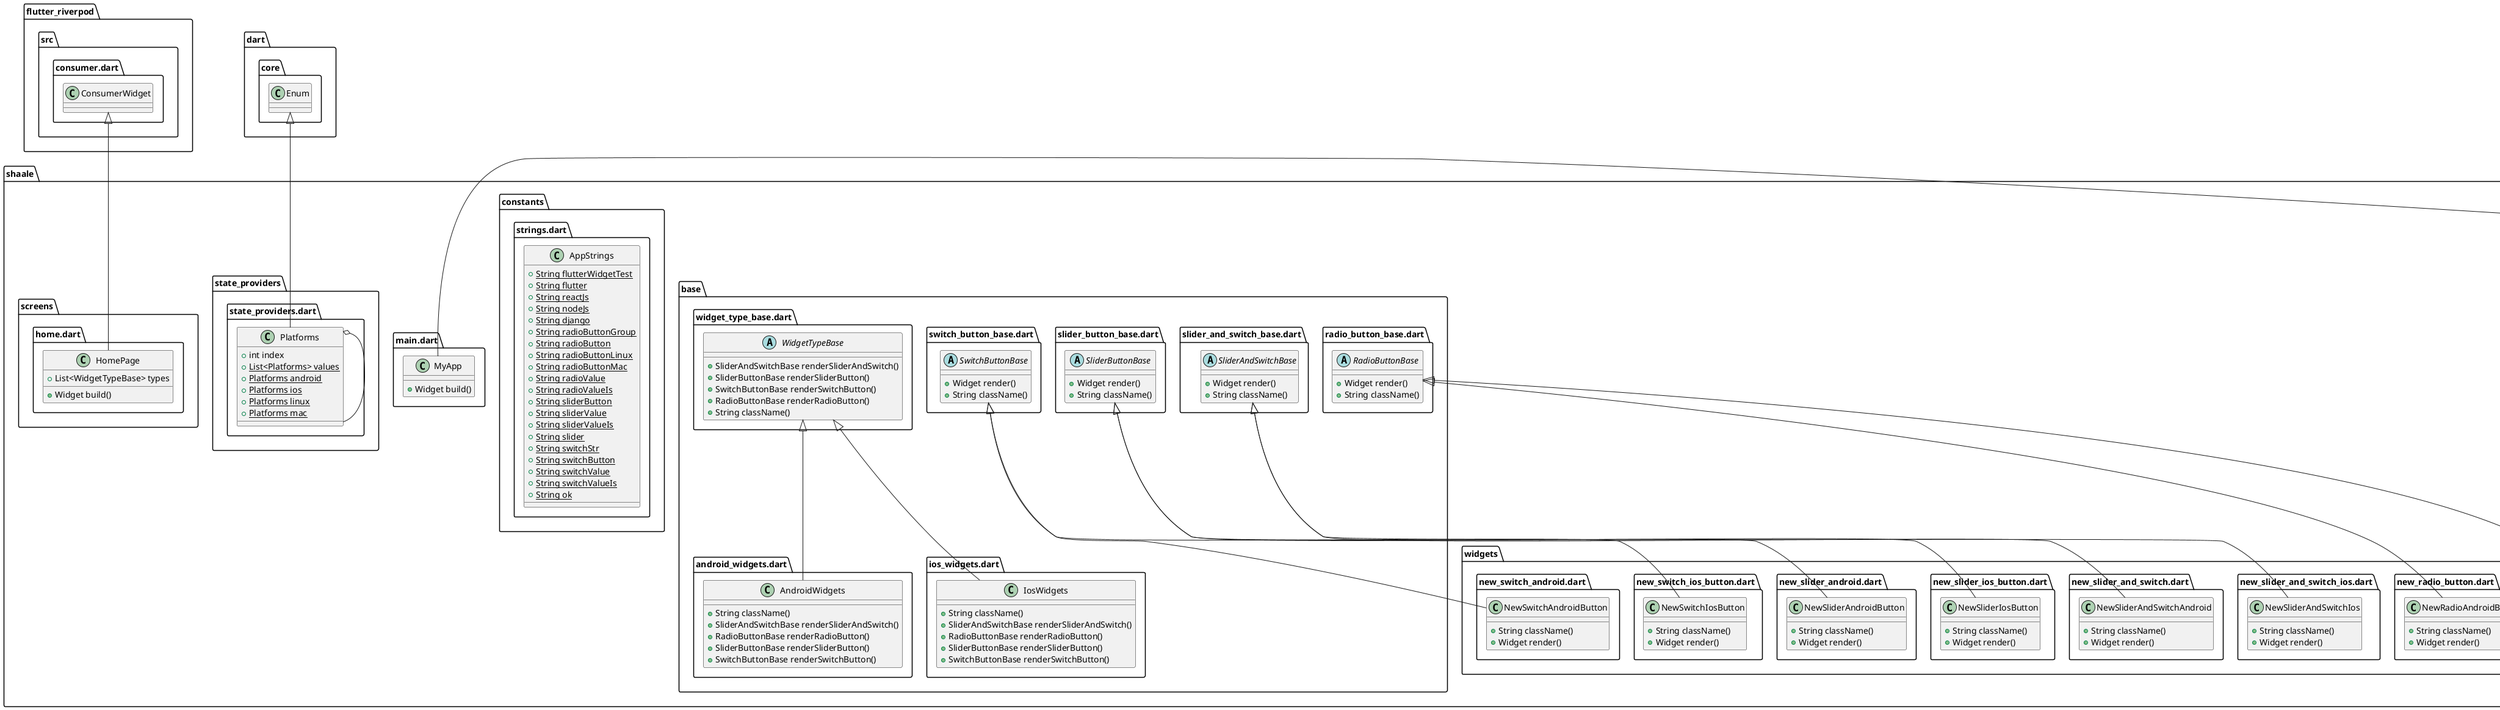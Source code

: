 @startuml
set namespaceSeparator ::

class "shaale::base::android_widgets.dart::AndroidWidgets" {
  +String className()
  +SliderAndSwitchBase renderSliderAndSwitch()
  +RadioButtonBase renderRadioButton()
  +SliderButtonBase renderSliderButton()
  +SwitchButtonBase renderSwitchButton()
}

"shaale::base::widget_type_base.dart::WidgetTypeBase" <|-- "shaale::base::android_widgets.dart::AndroidWidgets"

class "shaale::base::ios_widgets.dart::IosWidgets" {
  +String className()
  +SliderAndSwitchBase renderSliderAndSwitch()
  +RadioButtonBase renderRadioButton()
  +SliderButtonBase renderSliderButton()
  +SwitchButtonBase renderSwitchButton()
}

"shaale::base::widget_type_base.dart::WidgetTypeBase" <|-- "shaale::base::ios_widgets.dart::IosWidgets"

abstract class "shaale::base::radio_button_base.dart::RadioButtonBase" {
  +Widget render()
  +String className()
}

abstract class "shaale::base::slider_and_switch_base.dart::SliderAndSwitchBase" {
  +Widget render()
  +String className()
}

abstract class "shaale::base::slider_button_base.dart::SliderButtonBase" {
  +Widget render()
  +String className()
}

abstract class "shaale::base::switch_button_base.dart::SwitchButtonBase" {
  +Widget render()
  +String className()
}

abstract class "shaale::base::widget_type_base.dart::WidgetTypeBase" {
  +SliderAndSwitchBase renderSliderAndSwitch()
  +SliderButtonBase renderSliderButton()
  +SwitchButtonBase renderSwitchButton()
  +RadioButtonBase renderRadioButton()
  +String className()
}

class "shaale::constants::strings.dart::AppStrings" {
  {static} +String flutterWidgetTest
  {static} +String flutter
  {static} +String reactJs
  {static} +String nodeJs
  {static} +String django
  {static} +String radioButtonGroup
  {static} +String radioButton
  {static} +String radioButtonLinux
  {static} +String radioButtonMac
  {static} +String radioValue
  {static} +String radioValueIs
  {static} +String sliderButton
  {static} +String sliderValue
  {static} +String sliderValueIs
  {static} +String slider
  {static} +String switchStr
  {static} +String switchButton
  {static} +String switchValue
  {static} +String switchValueIs
  {static} +String ok
}

class "shaale::main.dart::MyApp" {
  +Widget build()
}

"flutter::src::widgets::framework.dart::StatelessWidget" <|-- "shaale::main.dart::MyApp"

class "shaale::screens::home.dart::HomePage" {
  +List<WidgetTypeBase> types
  +Widget build()
}

"flutter_riverpod::src::consumer.dart::ConsumerWidget" <|-- "shaale::screens::home.dart::HomePage"

class "shaale::state_providers::state_providers.dart::Platforms" {
  +int index
  {static} +List<Platforms> values
  {static} +Platforms android
  {static} +Platforms ios
  {static} +Platforms linux
  {static} +Platforms mac
}

"shaale::state_providers::state_providers.dart::Platforms" o-- "shaale::state_providers::state_providers.dart::Platforms"
"dart::core::Enum" <|-- "shaale::state_providers::state_providers.dart::Platforms"

class "shaale::widgets::buttons.dart::OutlineSwitchButtonWidget" {
  +Widget build()
}

"flutter::src::widgets::framework.dart::StatelessWidget" <|-- "shaale::widgets::buttons.dart::OutlineSwitchButtonWidget"

class "shaale::widgets::buttons.dart::CupertinoSwicthButtonWidget" {
  +Widget build()
}

"flutter::src::widgets::framework.dart::StatelessWidget" <|-- "shaale::widgets::buttons.dart::CupertinoSwicthButtonWidget"

class "shaale::widgets::buttons.dart::CupertinoSliderButton" {
  +Widget build()
}

"flutter::src::widgets::framework.dart::StatelessWidget" <|-- "shaale::widgets::buttons.dart::CupertinoSliderButton"

class "shaale::widgets::buttons.dart::TextSliderButton" {
  +Widget build()
}

"flutter::src::widgets::framework.dart::StatelessWidget" <|-- "shaale::widgets::buttons.dart::TextSliderButton"

class "shaale::widgets::buttons.dart::AndroidRadioButton" {
  +Widget build()
}

"flutter::src::widgets::framework.dart::StatelessWidget" <|-- "shaale::widgets::buttons.dart::AndroidRadioButton"

class "shaale::widgets::buttons.dart::IosRadioButton" {
  +Widget build()
}

"flutter::src::widgets::framework.dart::StatelessWidget" <|-- "shaale::widgets::buttons.dart::IosRadioButton"

class "shaale::widgets::new_radio_button.dart::NewRadioAndroidButton" {
  +String className()
  +Widget render()
}

"shaale::base::radio_button_base.dart::RadioButtonBase" <|-- "shaale::widgets::new_radio_button.dart::NewRadioAndroidButton"

class "shaale::widgets::new_radio_ios_button.dart::NewRadioIosButton" {
  +String className()
  +Widget render()
}

"shaale::base::radio_button_base.dart::RadioButtonBase" <|-- "shaale::widgets::new_radio_ios_button.dart::NewRadioIosButton"

class "shaale::widgets::new_slider_android.dart::NewSliderAndroidButton" {
  +String className()
  +Widget render()
}

"shaale::base::slider_button_base.dart::SliderButtonBase" <|-- "shaale::widgets::new_slider_android.dart::NewSliderAndroidButton"

class "shaale::widgets::new_slider_and_switch.dart::NewSliderAndSwitchAndroid" {
  +String className()
  +Widget render()
}

"shaale::base::slider_and_switch_base.dart::SliderAndSwitchBase" <|-- "shaale::widgets::new_slider_and_switch.dart::NewSliderAndSwitchAndroid"

class "shaale::widgets::new_slider_and_switch_ios.dart::NewSliderAndSwitchIos" {
  +String className()
  +Widget render()
}

"shaale::base::slider_and_switch_base.dart::SliderAndSwitchBase" <|-- "shaale::widgets::new_slider_and_switch_ios.dart::NewSliderAndSwitchIos"

class "shaale::widgets::new_slider_ios_button.dart::NewSliderIosButton" {
  +String className()
  +Widget render()
}

"shaale::base::slider_button_base.dart::SliderButtonBase" <|-- "shaale::widgets::new_slider_ios_button.dart::NewSliderIosButton"

class "shaale::widgets::new_switch_android.dart::NewSwitchAndroidButton" {
  +String className()
  +Widget render()
}

"shaale::base::switch_button_base.dart::SwitchButtonBase" <|-- "shaale::widgets::new_switch_android.dart::NewSwitchAndroidButton"

class "shaale::widgets::new_switch_ios_button.dart::NewSwitchIosButton" {
  +String className()
  +Widget render()
}

"shaale::base::switch_button_base.dart::SwitchButtonBase" <|-- "shaale::widgets::new_switch_ios_button.dart::NewSwitchIosButton"

class "shaale::widgets::platform_toggle.dart::PlatformDropDown" {
  +Widget build()
}

"flutter::src::widgets::framework.dart::StatelessWidget" <|-- "shaale::widgets::platform_toggle.dart::PlatformDropDown"

class "shaale::widgets::radio_button_group.dart::RadioButtonGroup" {
  +List<String> radioItems
  +Widget build()
}

"flutter::src::widgets::framework.dart::StatelessWidget" <|-- "shaale::widgets::radio_button_group.dart::RadioButtonGroup"

class "shaale::widgets::sliders.dart::AndroidSlider" {
  +Widget build()
}

"flutter::src::widgets::framework.dart::StatelessWidget" <|-- "shaale::widgets::sliders.dart::AndroidSlider"

class "shaale::widgets::sliders.dart::IosSlider" {
  +Widget build()
}

"flutter::src::widgets::framework.dart::StatelessWidget" <|-- "shaale::widgets::sliders.dart::IosSlider"

class "shaale::widgets::slider_and_switch.dart::SliderAndSwitchAndroid" {
  +Widget build()
}

"flutter::src::widgets::framework.dart::StatelessWidget" <|-- "shaale::widgets::slider_and_switch.dart::SliderAndSwitchAndroid"

class "shaale::widgets::slider_and_switch.dart::SliderAndSwitchIOS" {
  +Widget build()
}

"flutter::src::widgets::framework.dart::StatelessWidget" <|-- "shaale::widgets::slider_and_switch.dart::SliderAndSwitchIOS"

class "shaale::widgets::switches.dart::AndroidSwitch" {
  +Widget build()
}

"flutter::src::widgets::framework.dart::StatelessWidget" <|-- "shaale::widgets::switches.dart::AndroidSwitch"

class "shaale::widgets::switches.dart::IosSwitch" {
  +Widget build()
}

"flutter::src::widgets::framework.dart::StatelessWidget" <|-- "shaale::widgets::switches.dart::IosSwitch"


@enduml